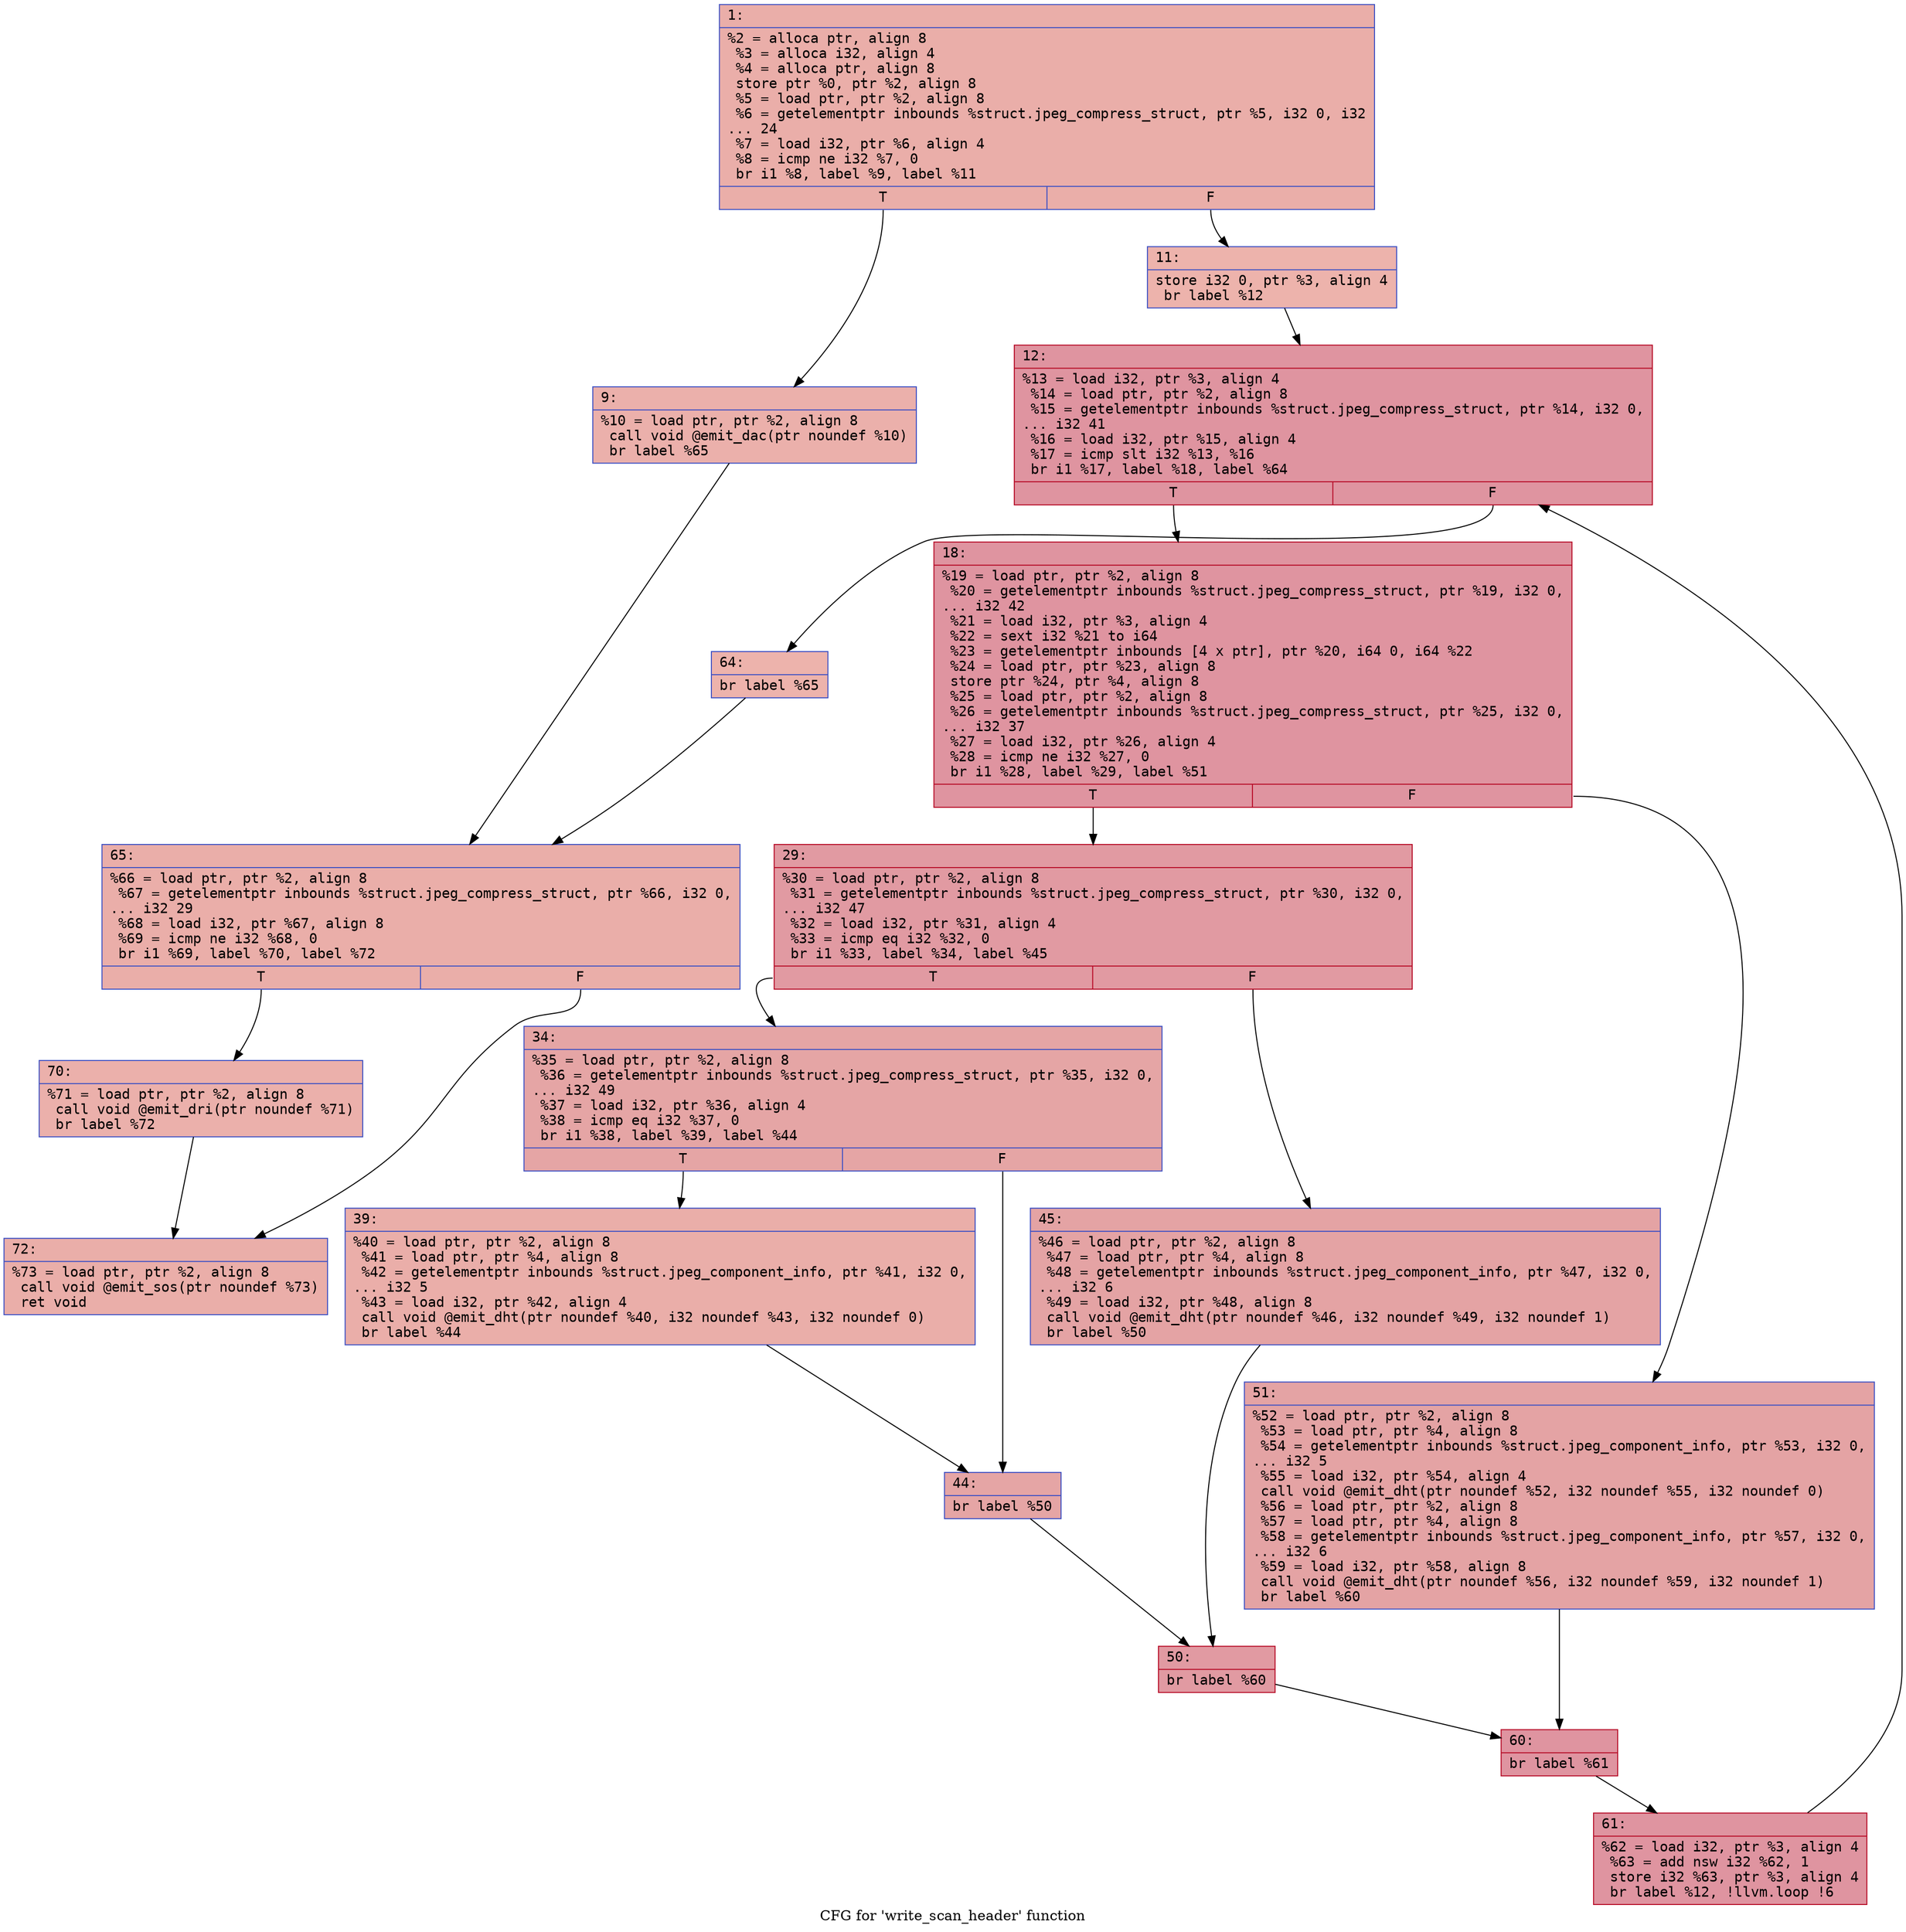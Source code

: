 digraph "CFG for 'write_scan_header' function" {
	label="CFG for 'write_scan_header' function";

	Node0x600000322e40 [shape=record,color="#3d50c3ff", style=filled, fillcolor="#d0473d70" fontname="Courier",label="{1:\l|  %2 = alloca ptr, align 8\l  %3 = alloca i32, align 4\l  %4 = alloca ptr, align 8\l  store ptr %0, ptr %2, align 8\l  %5 = load ptr, ptr %2, align 8\l  %6 = getelementptr inbounds %struct.jpeg_compress_struct, ptr %5, i32 0, i32\l... 24\l  %7 = load i32, ptr %6, align 4\l  %8 = icmp ne i32 %7, 0\l  br i1 %8, label %9, label %11\l|{<s0>T|<s1>F}}"];
	Node0x600000322e40:s0 -> Node0x600000322e90[tooltip="1 -> 9\nProbability 62.50%" ];
	Node0x600000322e40:s1 -> Node0x600000322ee0[tooltip="1 -> 11\nProbability 37.50%" ];
	Node0x600000322e90 [shape=record,color="#3d50c3ff", style=filled, fillcolor="#d24b4070" fontname="Courier",label="{9:\l|  %10 = load ptr, ptr %2, align 8\l  call void @emit_dac(ptr noundef %10)\l  br label %65\l}"];
	Node0x600000322e90 -> Node0x6000003232f0[tooltip="9 -> 65\nProbability 100.00%" ];
	Node0x600000322ee0 [shape=record,color="#3d50c3ff", style=filled, fillcolor="#d6524470" fontname="Courier",label="{11:\l|  store i32 0, ptr %3, align 4\l  br label %12\l}"];
	Node0x600000322ee0 -> Node0x600000322f30[tooltip="11 -> 12\nProbability 100.00%" ];
	Node0x600000322f30 [shape=record,color="#b70d28ff", style=filled, fillcolor="#b70d2870" fontname="Courier",label="{12:\l|  %13 = load i32, ptr %3, align 4\l  %14 = load ptr, ptr %2, align 8\l  %15 = getelementptr inbounds %struct.jpeg_compress_struct, ptr %14, i32 0,\l... i32 41\l  %16 = load i32, ptr %15, align 4\l  %17 = icmp slt i32 %13, %16\l  br i1 %17, label %18, label %64\l|{<s0>T|<s1>F}}"];
	Node0x600000322f30:s0 -> Node0x600000322f80[tooltip="12 -> 18\nProbability 96.88%" ];
	Node0x600000322f30:s1 -> Node0x6000003232a0[tooltip="12 -> 64\nProbability 3.12%" ];
	Node0x600000322f80 [shape=record,color="#b70d28ff", style=filled, fillcolor="#b70d2870" fontname="Courier",label="{18:\l|  %19 = load ptr, ptr %2, align 8\l  %20 = getelementptr inbounds %struct.jpeg_compress_struct, ptr %19, i32 0,\l... i32 42\l  %21 = load i32, ptr %3, align 4\l  %22 = sext i32 %21 to i64\l  %23 = getelementptr inbounds [4 x ptr], ptr %20, i64 0, i64 %22\l  %24 = load ptr, ptr %23, align 8\l  store ptr %24, ptr %4, align 8\l  %25 = load ptr, ptr %2, align 8\l  %26 = getelementptr inbounds %struct.jpeg_compress_struct, ptr %25, i32 0,\l... i32 37\l  %27 = load i32, ptr %26, align 4\l  %28 = icmp ne i32 %27, 0\l  br i1 %28, label %29, label %51\l|{<s0>T|<s1>F}}"];
	Node0x600000322f80:s0 -> Node0x600000322fd0[tooltip="18 -> 29\nProbability 62.50%" ];
	Node0x600000322f80:s1 -> Node0x6000003231b0[tooltip="18 -> 51\nProbability 37.50%" ];
	Node0x600000322fd0 [shape=record,color="#b70d28ff", style=filled, fillcolor="#bb1b2c70" fontname="Courier",label="{29:\l|  %30 = load ptr, ptr %2, align 8\l  %31 = getelementptr inbounds %struct.jpeg_compress_struct, ptr %30, i32 0,\l... i32 47\l  %32 = load i32, ptr %31, align 4\l  %33 = icmp eq i32 %32, 0\l  br i1 %33, label %34, label %45\l|{<s0>T|<s1>F}}"];
	Node0x600000322fd0:s0 -> Node0x600000323020[tooltip="29 -> 34\nProbability 37.50%" ];
	Node0x600000322fd0:s1 -> Node0x600000323110[tooltip="29 -> 45\nProbability 62.50%" ];
	Node0x600000323020 [shape=record,color="#3d50c3ff", style=filled, fillcolor="#c5333470" fontname="Courier",label="{34:\l|  %35 = load ptr, ptr %2, align 8\l  %36 = getelementptr inbounds %struct.jpeg_compress_struct, ptr %35, i32 0,\l... i32 49\l  %37 = load i32, ptr %36, align 4\l  %38 = icmp eq i32 %37, 0\l  br i1 %38, label %39, label %44\l|{<s0>T|<s1>F}}"];
	Node0x600000323020:s0 -> Node0x600000323070[tooltip="34 -> 39\nProbability 37.50%" ];
	Node0x600000323020:s1 -> Node0x6000003230c0[tooltip="34 -> 44\nProbability 62.50%" ];
	Node0x600000323070 [shape=record,color="#3d50c3ff", style=filled, fillcolor="#d0473d70" fontname="Courier",label="{39:\l|  %40 = load ptr, ptr %2, align 8\l  %41 = load ptr, ptr %4, align 8\l  %42 = getelementptr inbounds %struct.jpeg_component_info, ptr %41, i32 0,\l... i32 5\l  %43 = load i32, ptr %42, align 4\l  call void @emit_dht(ptr noundef %40, i32 noundef %43, i32 noundef 0)\l  br label %44\l}"];
	Node0x600000323070 -> Node0x6000003230c0[tooltip="39 -> 44\nProbability 100.00%" ];
	Node0x6000003230c0 [shape=record,color="#3d50c3ff", style=filled, fillcolor="#c5333470" fontname="Courier",label="{44:\l|  br label %50\l}"];
	Node0x6000003230c0 -> Node0x600000323160[tooltip="44 -> 50\nProbability 100.00%" ];
	Node0x600000323110 [shape=record,color="#3d50c3ff", style=filled, fillcolor="#c32e3170" fontname="Courier",label="{45:\l|  %46 = load ptr, ptr %2, align 8\l  %47 = load ptr, ptr %4, align 8\l  %48 = getelementptr inbounds %struct.jpeg_component_info, ptr %47, i32 0,\l... i32 6\l  %49 = load i32, ptr %48, align 8\l  call void @emit_dht(ptr noundef %46, i32 noundef %49, i32 noundef 1)\l  br label %50\l}"];
	Node0x600000323110 -> Node0x600000323160[tooltip="45 -> 50\nProbability 100.00%" ];
	Node0x600000323160 [shape=record,color="#b70d28ff", style=filled, fillcolor="#bb1b2c70" fontname="Courier",label="{50:\l|  br label %60\l}"];
	Node0x600000323160 -> Node0x600000323200[tooltip="50 -> 60\nProbability 100.00%" ];
	Node0x6000003231b0 [shape=record,color="#3d50c3ff", style=filled, fillcolor="#c32e3170" fontname="Courier",label="{51:\l|  %52 = load ptr, ptr %2, align 8\l  %53 = load ptr, ptr %4, align 8\l  %54 = getelementptr inbounds %struct.jpeg_component_info, ptr %53, i32 0,\l... i32 5\l  %55 = load i32, ptr %54, align 4\l  call void @emit_dht(ptr noundef %52, i32 noundef %55, i32 noundef 0)\l  %56 = load ptr, ptr %2, align 8\l  %57 = load ptr, ptr %4, align 8\l  %58 = getelementptr inbounds %struct.jpeg_component_info, ptr %57, i32 0,\l... i32 6\l  %59 = load i32, ptr %58, align 8\l  call void @emit_dht(ptr noundef %56, i32 noundef %59, i32 noundef 1)\l  br label %60\l}"];
	Node0x6000003231b0 -> Node0x600000323200[tooltip="51 -> 60\nProbability 100.00%" ];
	Node0x600000323200 [shape=record,color="#b70d28ff", style=filled, fillcolor="#b70d2870" fontname="Courier",label="{60:\l|  br label %61\l}"];
	Node0x600000323200 -> Node0x600000323250[tooltip="60 -> 61\nProbability 100.00%" ];
	Node0x600000323250 [shape=record,color="#b70d28ff", style=filled, fillcolor="#b70d2870" fontname="Courier",label="{61:\l|  %62 = load i32, ptr %3, align 4\l  %63 = add nsw i32 %62, 1\l  store i32 %63, ptr %3, align 4\l  br label %12, !llvm.loop !6\l}"];
	Node0x600000323250 -> Node0x600000322f30[tooltip="61 -> 12\nProbability 100.00%" ];
	Node0x6000003232a0 [shape=record,color="#3d50c3ff", style=filled, fillcolor="#d6524470" fontname="Courier",label="{64:\l|  br label %65\l}"];
	Node0x6000003232a0 -> Node0x6000003232f0[tooltip="64 -> 65\nProbability 100.00%" ];
	Node0x6000003232f0 [shape=record,color="#3d50c3ff", style=filled, fillcolor="#d0473d70" fontname="Courier",label="{65:\l|  %66 = load ptr, ptr %2, align 8\l  %67 = getelementptr inbounds %struct.jpeg_compress_struct, ptr %66, i32 0,\l... i32 29\l  %68 = load i32, ptr %67, align 8\l  %69 = icmp ne i32 %68, 0\l  br i1 %69, label %70, label %72\l|{<s0>T|<s1>F}}"];
	Node0x6000003232f0:s0 -> Node0x600000323340[tooltip="65 -> 70\nProbability 62.50%" ];
	Node0x6000003232f0:s1 -> Node0x600000323390[tooltip="65 -> 72\nProbability 37.50%" ];
	Node0x600000323340 [shape=record,color="#3d50c3ff", style=filled, fillcolor="#d24b4070" fontname="Courier",label="{70:\l|  %71 = load ptr, ptr %2, align 8\l  call void @emit_dri(ptr noundef %71)\l  br label %72\l}"];
	Node0x600000323340 -> Node0x600000323390[tooltip="70 -> 72\nProbability 100.00%" ];
	Node0x600000323390 [shape=record,color="#3d50c3ff", style=filled, fillcolor="#d0473d70" fontname="Courier",label="{72:\l|  %73 = load ptr, ptr %2, align 8\l  call void @emit_sos(ptr noundef %73)\l  ret void\l}"];
}
